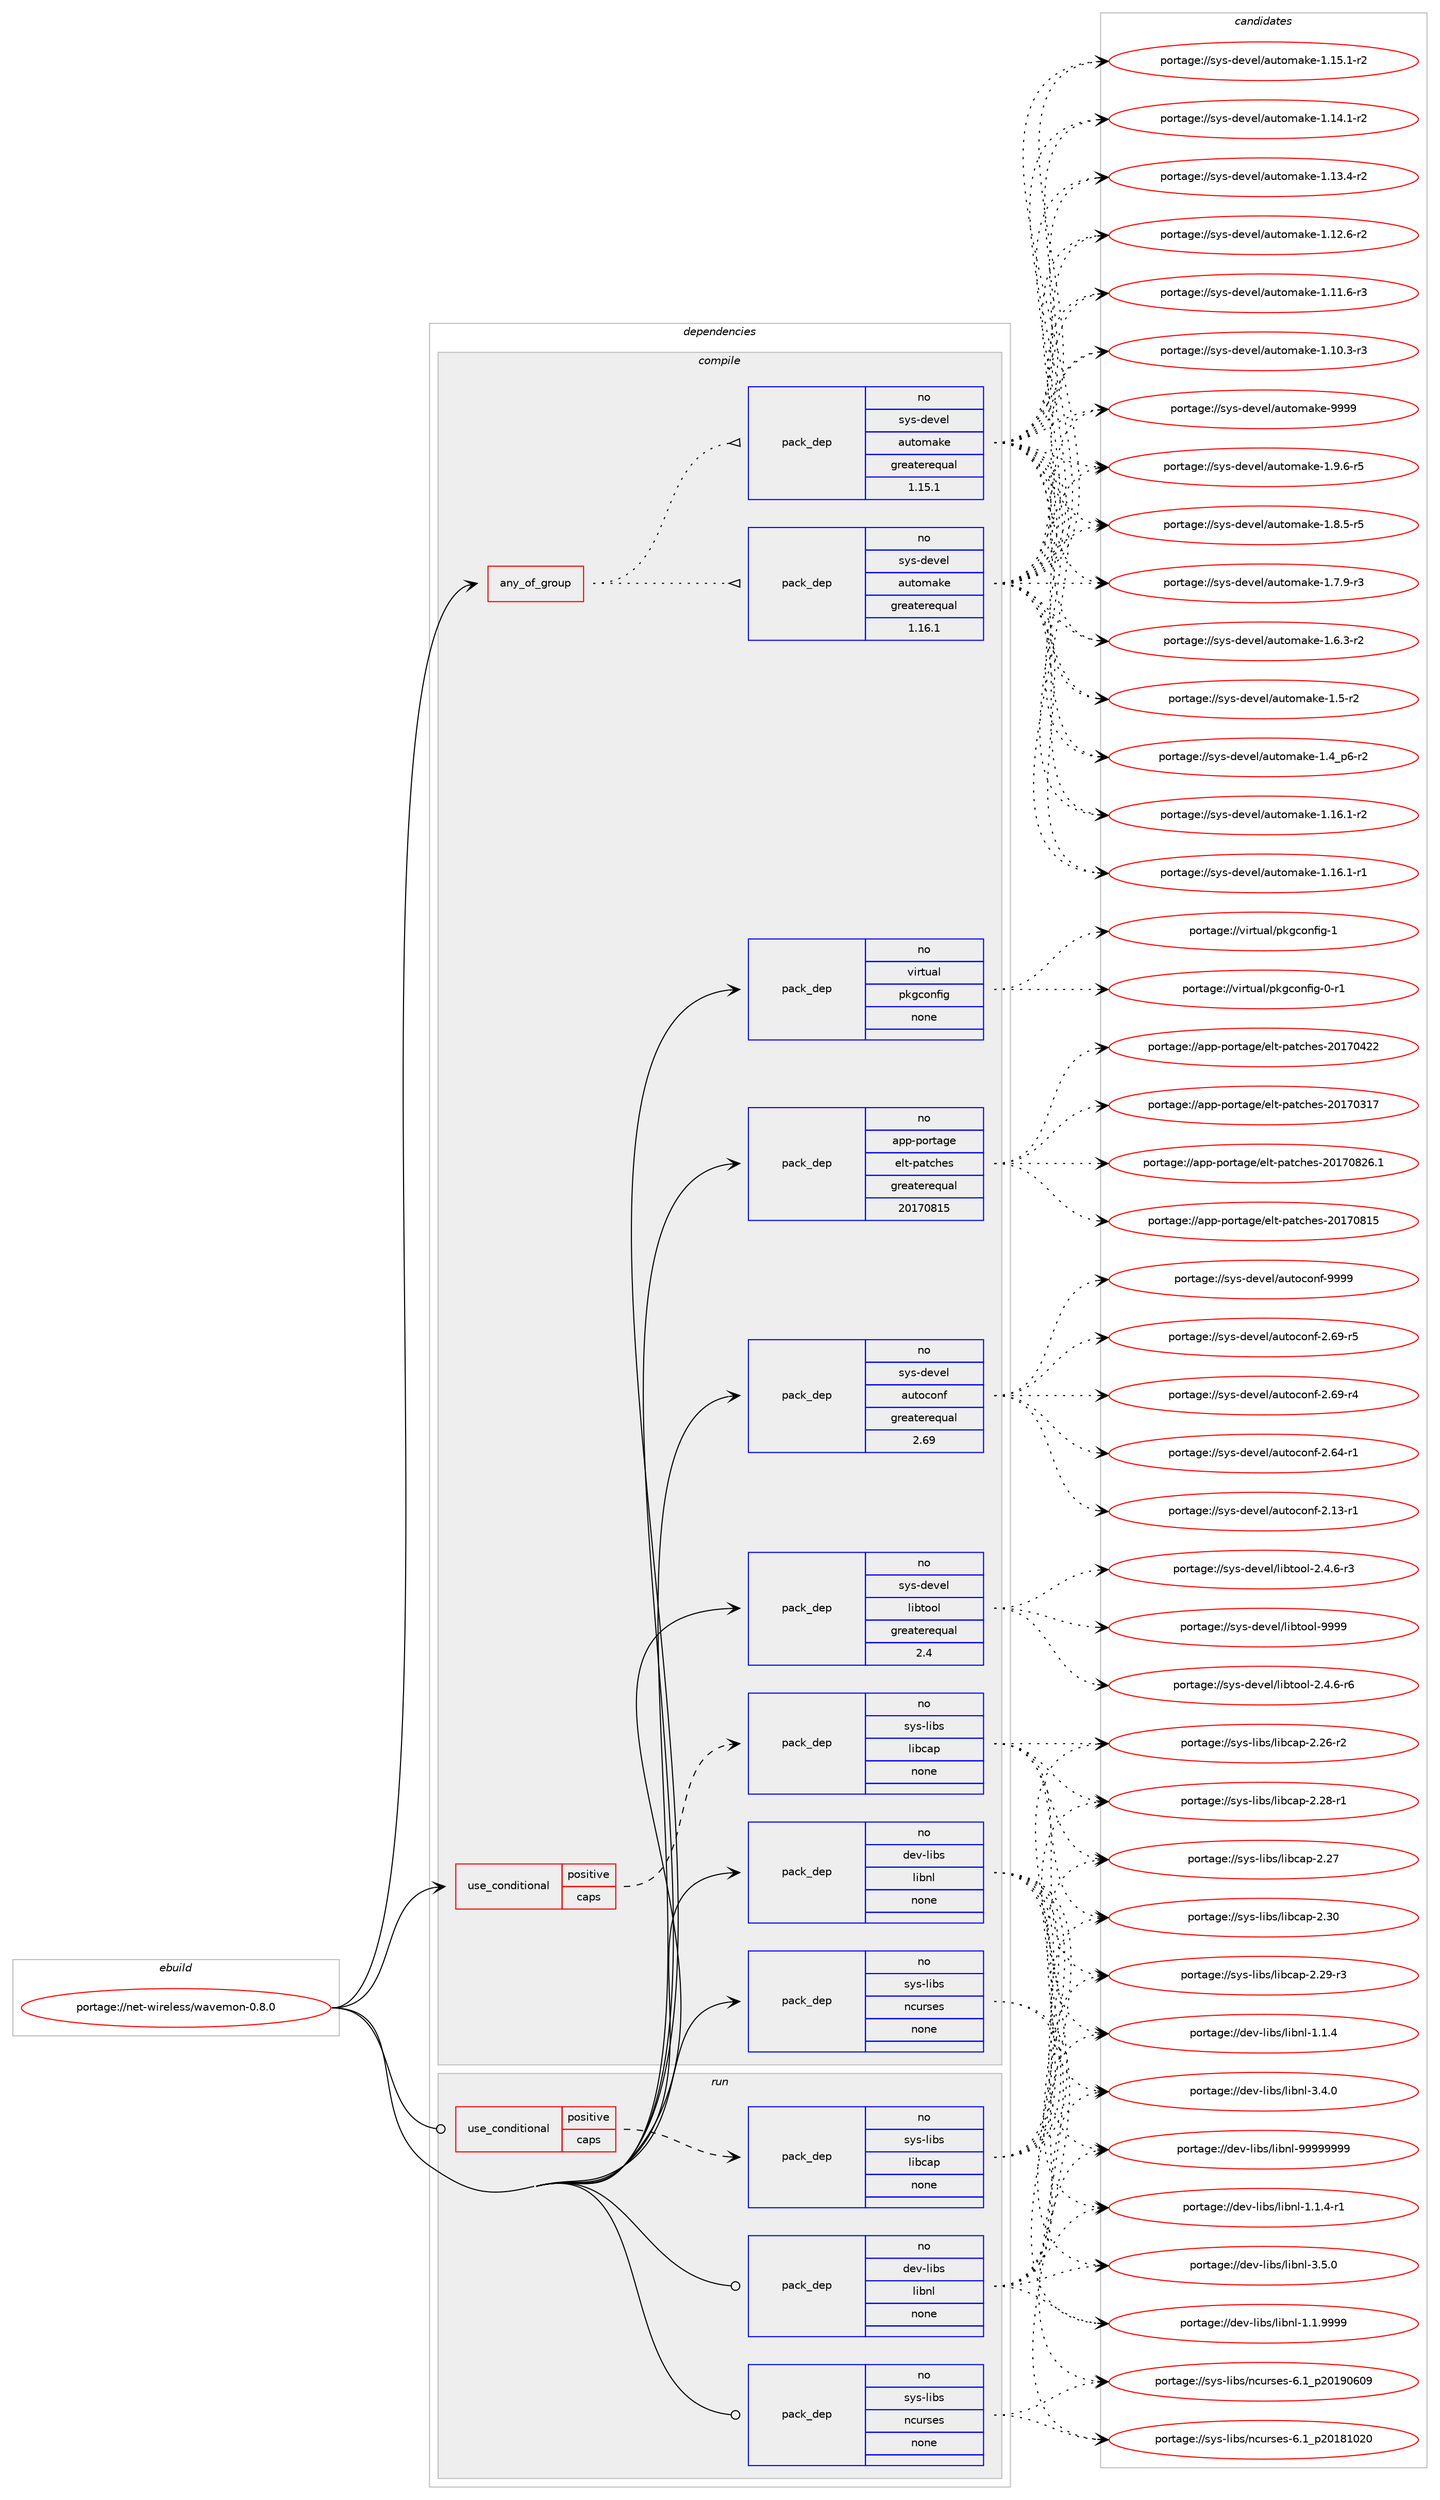 digraph prolog {

# *************
# Graph options
# *************

newrank=true;
concentrate=true;
compound=true;
graph [rankdir=LR,fontname=Helvetica,fontsize=10,ranksep=1.5];#, ranksep=2.5, nodesep=0.2];
edge  [arrowhead=vee];
node  [fontname=Helvetica,fontsize=10];

# **********
# The ebuild
# **********

subgraph cluster_leftcol {
color=gray;
rank=same;
label=<<i>ebuild</i>>;
id [label="portage://net-wireless/wavemon-0.8.0", color=red, width=4, href="../net-wireless/wavemon-0.8.0.svg"];
}

# ****************
# The dependencies
# ****************

subgraph cluster_midcol {
color=gray;
label=<<i>dependencies</i>>;
subgraph cluster_compile {
fillcolor="#eeeeee";
style=filled;
label=<<i>compile</i>>;
subgraph any1853 {
dependency117910 [label=<<TABLE BORDER="0" CELLBORDER="1" CELLSPACING="0" CELLPADDING="4"><TR><TD CELLPADDING="10">any_of_group</TD></TR></TABLE>>, shape=none, color=red];subgraph pack93830 {
dependency117911 [label=<<TABLE BORDER="0" CELLBORDER="1" CELLSPACING="0" CELLPADDING="4" WIDTH="220"><TR><TD ROWSPAN="6" CELLPADDING="30">pack_dep</TD></TR><TR><TD WIDTH="110">no</TD></TR><TR><TD>sys-devel</TD></TR><TR><TD>automake</TD></TR><TR><TD>greaterequal</TD></TR><TR><TD>1.16.1</TD></TR></TABLE>>, shape=none, color=blue];
}
dependency117910:e -> dependency117911:w [weight=20,style="dotted",arrowhead="oinv"];
subgraph pack93831 {
dependency117912 [label=<<TABLE BORDER="0" CELLBORDER="1" CELLSPACING="0" CELLPADDING="4" WIDTH="220"><TR><TD ROWSPAN="6" CELLPADDING="30">pack_dep</TD></TR><TR><TD WIDTH="110">no</TD></TR><TR><TD>sys-devel</TD></TR><TR><TD>automake</TD></TR><TR><TD>greaterequal</TD></TR><TR><TD>1.15.1</TD></TR></TABLE>>, shape=none, color=blue];
}
dependency117910:e -> dependency117912:w [weight=20,style="dotted",arrowhead="oinv"];
}
id:e -> dependency117910:w [weight=20,style="solid",arrowhead="vee"];
subgraph cond22140 {
dependency117913 [label=<<TABLE BORDER="0" CELLBORDER="1" CELLSPACING="0" CELLPADDING="4"><TR><TD ROWSPAN="3" CELLPADDING="10">use_conditional</TD></TR><TR><TD>positive</TD></TR><TR><TD>caps</TD></TR></TABLE>>, shape=none, color=red];
subgraph pack93832 {
dependency117914 [label=<<TABLE BORDER="0" CELLBORDER="1" CELLSPACING="0" CELLPADDING="4" WIDTH="220"><TR><TD ROWSPAN="6" CELLPADDING="30">pack_dep</TD></TR><TR><TD WIDTH="110">no</TD></TR><TR><TD>sys-libs</TD></TR><TR><TD>libcap</TD></TR><TR><TD>none</TD></TR><TR><TD></TD></TR></TABLE>>, shape=none, color=blue];
}
dependency117913:e -> dependency117914:w [weight=20,style="dashed",arrowhead="vee"];
}
id:e -> dependency117913:w [weight=20,style="solid",arrowhead="vee"];
subgraph pack93833 {
dependency117915 [label=<<TABLE BORDER="0" CELLBORDER="1" CELLSPACING="0" CELLPADDING="4" WIDTH="220"><TR><TD ROWSPAN="6" CELLPADDING="30">pack_dep</TD></TR><TR><TD WIDTH="110">no</TD></TR><TR><TD>app-portage</TD></TR><TR><TD>elt-patches</TD></TR><TR><TD>greaterequal</TD></TR><TR><TD>20170815</TD></TR></TABLE>>, shape=none, color=blue];
}
id:e -> dependency117915:w [weight=20,style="solid",arrowhead="vee"];
subgraph pack93834 {
dependency117916 [label=<<TABLE BORDER="0" CELLBORDER="1" CELLSPACING="0" CELLPADDING="4" WIDTH="220"><TR><TD ROWSPAN="6" CELLPADDING="30">pack_dep</TD></TR><TR><TD WIDTH="110">no</TD></TR><TR><TD>dev-libs</TD></TR><TR><TD>libnl</TD></TR><TR><TD>none</TD></TR><TR><TD></TD></TR></TABLE>>, shape=none, color=blue];
}
id:e -> dependency117916:w [weight=20,style="solid",arrowhead="vee"];
subgraph pack93835 {
dependency117917 [label=<<TABLE BORDER="0" CELLBORDER="1" CELLSPACING="0" CELLPADDING="4" WIDTH="220"><TR><TD ROWSPAN="6" CELLPADDING="30">pack_dep</TD></TR><TR><TD WIDTH="110">no</TD></TR><TR><TD>sys-devel</TD></TR><TR><TD>autoconf</TD></TR><TR><TD>greaterequal</TD></TR><TR><TD>2.69</TD></TR></TABLE>>, shape=none, color=blue];
}
id:e -> dependency117917:w [weight=20,style="solid",arrowhead="vee"];
subgraph pack93836 {
dependency117918 [label=<<TABLE BORDER="0" CELLBORDER="1" CELLSPACING="0" CELLPADDING="4" WIDTH="220"><TR><TD ROWSPAN="6" CELLPADDING="30">pack_dep</TD></TR><TR><TD WIDTH="110">no</TD></TR><TR><TD>sys-devel</TD></TR><TR><TD>libtool</TD></TR><TR><TD>greaterequal</TD></TR><TR><TD>2.4</TD></TR></TABLE>>, shape=none, color=blue];
}
id:e -> dependency117918:w [weight=20,style="solid",arrowhead="vee"];
subgraph pack93837 {
dependency117919 [label=<<TABLE BORDER="0" CELLBORDER="1" CELLSPACING="0" CELLPADDING="4" WIDTH="220"><TR><TD ROWSPAN="6" CELLPADDING="30">pack_dep</TD></TR><TR><TD WIDTH="110">no</TD></TR><TR><TD>sys-libs</TD></TR><TR><TD>ncurses</TD></TR><TR><TD>none</TD></TR><TR><TD></TD></TR></TABLE>>, shape=none, color=blue];
}
id:e -> dependency117919:w [weight=20,style="solid",arrowhead="vee"];
subgraph pack93838 {
dependency117920 [label=<<TABLE BORDER="0" CELLBORDER="1" CELLSPACING="0" CELLPADDING="4" WIDTH="220"><TR><TD ROWSPAN="6" CELLPADDING="30">pack_dep</TD></TR><TR><TD WIDTH="110">no</TD></TR><TR><TD>virtual</TD></TR><TR><TD>pkgconfig</TD></TR><TR><TD>none</TD></TR><TR><TD></TD></TR></TABLE>>, shape=none, color=blue];
}
id:e -> dependency117920:w [weight=20,style="solid",arrowhead="vee"];
}
subgraph cluster_compileandrun {
fillcolor="#eeeeee";
style=filled;
label=<<i>compile and run</i>>;
}
subgraph cluster_run {
fillcolor="#eeeeee";
style=filled;
label=<<i>run</i>>;
subgraph cond22141 {
dependency117921 [label=<<TABLE BORDER="0" CELLBORDER="1" CELLSPACING="0" CELLPADDING="4"><TR><TD ROWSPAN="3" CELLPADDING="10">use_conditional</TD></TR><TR><TD>positive</TD></TR><TR><TD>caps</TD></TR></TABLE>>, shape=none, color=red];
subgraph pack93839 {
dependency117922 [label=<<TABLE BORDER="0" CELLBORDER="1" CELLSPACING="0" CELLPADDING="4" WIDTH="220"><TR><TD ROWSPAN="6" CELLPADDING="30">pack_dep</TD></TR><TR><TD WIDTH="110">no</TD></TR><TR><TD>sys-libs</TD></TR><TR><TD>libcap</TD></TR><TR><TD>none</TD></TR><TR><TD></TD></TR></TABLE>>, shape=none, color=blue];
}
dependency117921:e -> dependency117922:w [weight=20,style="dashed",arrowhead="vee"];
}
id:e -> dependency117921:w [weight=20,style="solid",arrowhead="odot"];
subgraph pack93840 {
dependency117923 [label=<<TABLE BORDER="0" CELLBORDER="1" CELLSPACING="0" CELLPADDING="4" WIDTH="220"><TR><TD ROWSPAN="6" CELLPADDING="30">pack_dep</TD></TR><TR><TD WIDTH="110">no</TD></TR><TR><TD>dev-libs</TD></TR><TR><TD>libnl</TD></TR><TR><TD>none</TD></TR><TR><TD></TD></TR></TABLE>>, shape=none, color=blue];
}
id:e -> dependency117923:w [weight=20,style="solid",arrowhead="odot"];
subgraph pack93841 {
dependency117924 [label=<<TABLE BORDER="0" CELLBORDER="1" CELLSPACING="0" CELLPADDING="4" WIDTH="220"><TR><TD ROWSPAN="6" CELLPADDING="30">pack_dep</TD></TR><TR><TD WIDTH="110">no</TD></TR><TR><TD>sys-libs</TD></TR><TR><TD>ncurses</TD></TR><TR><TD>none</TD></TR><TR><TD></TD></TR></TABLE>>, shape=none, color=blue];
}
id:e -> dependency117924:w [weight=20,style="solid",arrowhead="odot"];
}
}

# **************
# The candidates
# **************

subgraph cluster_choices {
rank=same;
color=gray;
label=<<i>candidates</i>>;

subgraph choice93830 {
color=black;
nodesep=1;
choice115121115451001011181011084797117116111109971071014557575757 [label="portage://sys-devel/automake-9999", color=red, width=4,href="../sys-devel/automake-9999.svg"];
choice115121115451001011181011084797117116111109971071014549465746544511453 [label="portage://sys-devel/automake-1.9.6-r5", color=red, width=4,href="../sys-devel/automake-1.9.6-r5.svg"];
choice115121115451001011181011084797117116111109971071014549465646534511453 [label="portage://sys-devel/automake-1.8.5-r5", color=red, width=4,href="../sys-devel/automake-1.8.5-r5.svg"];
choice115121115451001011181011084797117116111109971071014549465546574511451 [label="portage://sys-devel/automake-1.7.9-r3", color=red, width=4,href="../sys-devel/automake-1.7.9-r3.svg"];
choice115121115451001011181011084797117116111109971071014549465446514511450 [label="portage://sys-devel/automake-1.6.3-r2", color=red, width=4,href="../sys-devel/automake-1.6.3-r2.svg"];
choice11512111545100101118101108479711711611110997107101454946534511450 [label="portage://sys-devel/automake-1.5-r2", color=red, width=4,href="../sys-devel/automake-1.5-r2.svg"];
choice115121115451001011181011084797117116111109971071014549465295112544511450 [label="portage://sys-devel/automake-1.4_p6-r2", color=red, width=4,href="../sys-devel/automake-1.4_p6-r2.svg"];
choice11512111545100101118101108479711711611110997107101454946495446494511450 [label="portage://sys-devel/automake-1.16.1-r2", color=red, width=4,href="../sys-devel/automake-1.16.1-r2.svg"];
choice11512111545100101118101108479711711611110997107101454946495446494511449 [label="portage://sys-devel/automake-1.16.1-r1", color=red, width=4,href="../sys-devel/automake-1.16.1-r1.svg"];
choice11512111545100101118101108479711711611110997107101454946495346494511450 [label="portage://sys-devel/automake-1.15.1-r2", color=red, width=4,href="../sys-devel/automake-1.15.1-r2.svg"];
choice11512111545100101118101108479711711611110997107101454946495246494511450 [label="portage://sys-devel/automake-1.14.1-r2", color=red, width=4,href="../sys-devel/automake-1.14.1-r2.svg"];
choice11512111545100101118101108479711711611110997107101454946495146524511450 [label="portage://sys-devel/automake-1.13.4-r2", color=red, width=4,href="../sys-devel/automake-1.13.4-r2.svg"];
choice11512111545100101118101108479711711611110997107101454946495046544511450 [label="portage://sys-devel/automake-1.12.6-r2", color=red, width=4,href="../sys-devel/automake-1.12.6-r2.svg"];
choice11512111545100101118101108479711711611110997107101454946494946544511451 [label="portage://sys-devel/automake-1.11.6-r3", color=red, width=4,href="../sys-devel/automake-1.11.6-r3.svg"];
choice11512111545100101118101108479711711611110997107101454946494846514511451 [label="portage://sys-devel/automake-1.10.3-r3", color=red, width=4,href="../sys-devel/automake-1.10.3-r3.svg"];
dependency117911:e -> choice115121115451001011181011084797117116111109971071014557575757:w [style=dotted,weight="100"];
dependency117911:e -> choice115121115451001011181011084797117116111109971071014549465746544511453:w [style=dotted,weight="100"];
dependency117911:e -> choice115121115451001011181011084797117116111109971071014549465646534511453:w [style=dotted,weight="100"];
dependency117911:e -> choice115121115451001011181011084797117116111109971071014549465546574511451:w [style=dotted,weight="100"];
dependency117911:e -> choice115121115451001011181011084797117116111109971071014549465446514511450:w [style=dotted,weight="100"];
dependency117911:e -> choice11512111545100101118101108479711711611110997107101454946534511450:w [style=dotted,weight="100"];
dependency117911:e -> choice115121115451001011181011084797117116111109971071014549465295112544511450:w [style=dotted,weight="100"];
dependency117911:e -> choice11512111545100101118101108479711711611110997107101454946495446494511450:w [style=dotted,weight="100"];
dependency117911:e -> choice11512111545100101118101108479711711611110997107101454946495446494511449:w [style=dotted,weight="100"];
dependency117911:e -> choice11512111545100101118101108479711711611110997107101454946495346494511450:w [style=dotted,weight="100"];
dependency117911:e -> choice11512111545100101118101108479711711611110997107101454946495246494511450:w [style=dotted,weight="100"];
dependency117911:e -> choice11512111545100101118101108479711711611110997107101454946495146524511450:w [style=dotted,weight="100"];
dependency117911:e -> choice11512111545100101118101108479711711611110997107101454946495046544511450:w [style=dotted,weight="100"];
dependency117911:e -> choice11512111545100101118101108479711711611110997107101454946494946544511451:w [style=dotted,weight="100"];
dependency117911:e -> choice11512111545100101118101108479711711611110997107101454946494846514511451:w [style=dotted,weight="100"];
}
subgraph choice93831 {
color=black;
nodesep=1;
choice115121115451001011181011084797117116111109971071014557575757 [label="portage://sys-devel/automake-9999", color=red, width=4,href="../sys-devel/automake-9999.svg"];
choice115121115451001011181011084797117116111109971071014549465746544511453 [label="portage://sys-devel/automake-1.9.6-r5", color=red, width=4,href="../sys-devel/automake-1.9.6-r5.svg"];
choice115121115451001011181011084797117116111109971071014549465646534511453 [label="portage://sys-devel/automake-1.8.5-r5", color=red, width=4,href="../sys-devel/automake-1.8.5-r5.svg"];
choice115121115451001011181011084797117116111109971071014549465546574511451 [label="portage://sys-devel/automake-1.7.9-r3", color=red, width=4,href="../sys-devel/automake-1.7.9-r3.svg"];
choice115121115451001011181011084797117116111109971071014549465446514511450 [label="portage://sys-devel/automake-1.6.3-r2", color=red, width=4,href="../sys-devel/automake-1.6.3-r2.svg"];
choice11512111545100101118101108479711711611110997107101454946534511450 [label="portage://sys-devel/automake-1.5-r2", color=red, width=4,href="../sys-devel/automake-1.5-r2.svg"];
choice115121115451001011181011084797117116111109971071014549465295112544511450 [label="portage://sys-devel/automake-1.4_p6-r2", color=red, width=4,href="../sys-devel/automake-1.4_p6-r2.svg"];
choice11512111545100101118101108479711711611110997107101454946495446494511450 [label="portage://sys-devel/automake-1.16.1-r2", color=red, width=4,href="../sys-devel/automake-1.16.1-r2.svg"];
choice11512111545100101118101108479711711611110997107101454946495446494511449 [label="portage://sys-devel/automake-1.16.1-r1", color=red, width=4,href="../sys-devel/automake-1.16.1-r1.svg"];
choice11512111545100101118101108479711711611110997107101454946495346494511450 [label="portage://sys-devel/automake-1.15.1-r2", color=red, width=4,href="../sys-devel/automake-1.15.1-r2.svg"];
choice11512111545100101118101108479711711611110997107101454946495246494511450 [label="portage://sys-devel/automake-1.14.1-r2", color=red, width=4,href="../sys-devel/automake-1.14.1-r2.svg"];
choice11512111545100101118101108479711711611110997107101454946495146524511450 [label="portage://sys-devel/automake-1.13.4-r2", color=red, width=4,href="../sys-devel/automake-1.13.4-r2.svg"];
choice11512111545100101118101108479711711611110997107101454946495046544511450 [label="portage://sys-devel/automake-1.12.6-r2", color=red, width=4,href="../sys-devel/automake-1.12.6-r2.svg"];
choice11512111545100101118101108479711711611110997107101454946494946544511451 [label="portage://sys-devel/automake-1.11.6-r3", color=red, width=4,href="../sys-devel/automake-1.11.6-r3.svg"];
choice11512111545100101118101108479711711611110997107101454946494846514511451 [label="portage://sys-devel/automake-1.10.3-r3", color=red, width=4,href="../sys-devel/automake-1.10.3-r3.svg"];
dependency117912:e -> choice115121115451001011181011084797117116111109971071014557575757:w [style=dotted,weight="100"];
dependency117912:e -> choice115121115451001011181011084797117116111109971071014549465746544511453:w [style=dotted,weight="100"];
dependency117912:e -> choice115121115451001011181011084797117116111109971071014549465646534511453:w [style=dotted,weight="100"];
dependency117912:e -> choice115121115451001011181011084797117116111109971071014549465546574511451:w [style=dotted,weight="100"];
dependency117912:e -> choice115121115451001011181011084797117116111109971071014549465446514511450:w [style=dotted,weight="100"];
dependency117912:e -> choice11512111545100101118101108479711711611110997107101454946534511450:w [style=dotted,weight="100"];
dependency117912:e -> choice115121115451001011181011084797117116111109971071014549465295112544511450:w [style=dotted,weight="100"];
dependency117912:e -> choice11512111545100101118101108479711711611110997107101454946495446494511450:w [style=dotted,weight="100"];
dependency117912:e -> choice11512111545100101118101108479711711611110997107101454946495446494511449:w [style=dotted,weight="100"];
dependency117912:e -> choice11512111545100101118101108479711711611110997107101454946495346494511450:w [style=dotted,weight="100"];
dependency117912:e -> choice11512111545100101118101108479711711611110997107101454946495246494511450:w [style=dotted,weight="100"];
dependency117912:e -> choice11512111545100101118101108479711711611110997107101454946495146524511450:w [style=dotted,weight="100"];
dependency117912:e -> choice11512111545100101118101108479711711611110997107101454946495046544511450:w [style=dotted,weight="100"];
dependency117912:e -> choice11512111545100101118101108479711711611110997107101454946494946544511451:w [style=dotted,weight="100"];
dependency117912:e -> choice11512111545100101118101108479711711611110997107101454946494846514511451:w [style=dotted,weight="100"];
}
subgraph choice93832 {
color=black;
nodesep=1;
choice1151211154510810598115471081059899971124550465148 [label="portage://sys-libs/libcap-2.30", color=red, width=4,href="../sys-libs/libcap-2.30.svg"];
choice11512111545108105981154710810598999711245504650574511451 [label="portage://sys-libs/libcap-2.29-r3", color=red, width=4,href="../sys-libs/libcap-2.29-r3.svg"];
choice11512111545108105981154710810598999711245504650564511449 [label="portage://sys-libs/libcap-2.28-r1", color=red, width=4,href="../sys-libs/libcap-2.28-r1.svg"];
choice1151211154510810598115471081059899971124550465055 [label="portage://sys-libs/libcap-2.27", color=red, width=4,href="../sys-libs/libcap-2.27.svg"];
choice11512111545108105981154710810598999711245504650544511450 [label="portage://sys-libs/libcap-2.26-r2", color=red, width=4,href="../sys-libs/libcap-2.26-r2.svg"];
dependency117914:e -> choice1151211154510810598115471081059899971124550465148:w [style=dotted,weight="100"];
dependency117914:e -> choice11512111545108105981154710810598999711245504650574511451:w [style=dotted,weight="100"];
dependency117914:e -> choice11512111545108105981154710810598999711245504650564511449:w [style=dotted,weight="100"];
dependency117914:e -> choice1151211154510810598115471081059899971124550465055:w [style=dotted,weight="100"];
dependency117914:e -> choice11512111545108105981154710810598999711245504650544511450:w [style=dotted,weight="100"];
}
subgraph choice93833 {
color=black;
nodesep=1;
choice971121124511211111411697103101471011081164511297116991041011154550484955485650544649 [label="portage://app-portage/elt-patches-20170826.1", color=red, width=4,href="../app-portage/elt-patches-20170826.1.svg"];
choice97112112451121111141169710310147101108116451129711699104101115455048495548564953 [label="portage://app-portage/elt-patches-20170815", color=red, width=4,href="../app-portage/elt-patches-20170815.svg"];
choice97112112451121111141169710310147101108116451129711699104101115455048495548525050 [label="portage://app-portage/elt-patches-20170422", color=red, width=4,href="../app-portage/elt-patches-20170422.svg"];
choice97112112451121111141169710310147101108116451129711699104101115455048495548514955 [label="portage://app-portage/elt-patches-20170317", color=red, width=4,href="../app-portage/elt-patches-20170317.svg"];
dependency117915:e -> choice971121124511211111411697103101471011081164511297116991041011154550484955485650544649:w [style=dotted,weight="100"];
dependency117915:e -> choice97112112451121111141169710310147101108116451129711699104101115455048495548564953:w [style=dotted,weight="100"];
dependency117915:e -> choice97112112451121111141169710310147101108116451129711699104101115455048495548525050:w [style=dotted,weight="100"];
dependency117915:e -> choice97112112451121111141169710310147101108116451129711699104101115455048495548514955:w [style=dotted,weight="100"];
}
subgraph choice93834 {
color=black;
nodesep=1;
choice10010111845108105981154710810598110108455757575757575757 [label="portage://dev-libs/libnl-99999999", color=red, width=4,href="../dev-libs/libnl-99999999.svg"];
choice10010111845108105981154710810598110108455146534648 [label="portage://dev-libs/libnl-3.5.0", color=red, width=4,href="../dev-libs/libnl-3.5.0.svg"];
choice10010111845108105981154710810598110108455146524648 [label="portage://dev-libs/libnl-3.4.0", color=red, width=4,href="../dev-libs/libnl-3.4.0.svg"];
choice10010111845108105981154710810598110108454946494657575757 [label="portage://dev-libs/libnl-1.1.9999", color=red, width=4,href="../dev-libs/libnl-1.1.9999.svg"];
choice100101118451081059811547108105981101084549464946524511449 [label="portage://dev-libs/libnl-1.1.4-r1", color=red, width=4,href="../dev-libs/libnl-1.1.4-r1.svg"];
choice10010111845108105981154710810598110108454946494652 [label="portage://dev-libs/libnl-1.1.4", color=red, width=4,href="../dev-libs/libnl-1.1.4.svg"];
dependency117916:e -> choice10010111845108105981154710810598110108455757575757575757:w [style=dotted,weight="100"];
dependency117916:e -> choice10010111845108105981154710810598110108455146534648:w [style=dotted,weight="100"];
dependency117916:e -> choice10010111845108105981154710810598110108455146524648:w [style=dotted,weight="100"];
dependency117916:e -> choice10010111845108105981154710810598110108454946494657575757:w [style=dotted,weight="100"];
dependency117916:e -> choice100101118451081059811547108105981101084549464946524511449:w [style=dotted,weight="100"];
dependency117916:e -> choice10010111845108105981154710810598110108454946494652:w [style=dotted,weight="100"];
}
subgraph choice93835 {
color=black;
nodesep=1;
choice115121115451001011181011084797117116111991111101024557575757 [label="portage://sys-devel/autoconf-9999", color=red, width=4,href="../sys-devel/autoconf-9999.svg"];
choice1151211154510010111810110847971171161119911111010245504654574511453 [label="portage://sys-devel/autoconf-2.69-r5", color=red, width=4,href="../sys-devel/autoconf-2.69-r5.svg"];
choice1151211154510010111810110847971171161119911111010245504654574511452 [label="portage://sys-devel/autoconf-2.69-r4", color=red, width=4,href="../sys-devel/autoconf-2.69-r4.svg"];
choice1151211154510010111810110847971171161119911111010245504654524511449 [label="portage://sys-devel/autoconf-2.64-r1", color=red, width=4,href="../sys-devel/autoconf-2.64-r1.svg"];
choice1151211154510010111810110847971171161119911111010245504649514511449 [label="portage://sys-devel/autoconf-2.13-r1", color=red, width=4,href="../sys-devel/autoconf-2.13-r1.svg"];
dependency117917:e -> choice115121115451001011181011084797117116111991111101024557575757:w [style=dotted,weight="100"];
dependency117917:e -> choice1151211154510010111810110847971171161119911111010245504654574511453:w [style=dotted,weight="100"];
dependency117917:e -> choice1151211154510010111810110847971171161119911111010245504654574511452:w [style=dotted,weight="100"];
dependency117917:e -> choice1151211154510010111810110847971171161119911111010245504654524511449:w [style=dotted,weight="100"];
dependency117917:e -> choice1151211154510010111810110847971171161119911111010245504649514511449:w [style=dotted,weight="100"];
}
subgraph choice93836 {
color=black;
nodesep=1;
choice1151211154510010111810110847108105981161111111084557575757 [label="portage://sys-devel/libtool-9999", color=red, width=4,href="../sys-devel/libtool-9999.svg"];
choice1151211154510010111810110847108105981161111111084550465246544511454 [label="portage://sys-devel/libtool-2.4.6-r6", color=red, width=4,href="../sys-devel/libtool-2.4.6-r6.svg"];
choice1151211154510010111810110847108105981161111111084550465246544511451 [label="portage://sys-devel/libtool-2.4.6-r3", color=red, width=4,href="../sys-devel/libtool-2.4.6-r3.svg"];
dependency117918:e -> choice1151211154510010111810110847108105981161111111084557575757:w [style=dotted,weight="100"];
dependency117918:e -> choice1151211154510010111810110847108105981161111111084550465246544511454:w [style=dotted,weight="100"];
dependency117918:e -> choice1151211154510010111810110847108105981161111111084550465246544511451:w [style=dotted,weight="100"];
}
subgraph choice93837 {
color=black;
nodesep=1;
choice1151211154510810598115471109911711411510111545544649951125048495748544857 [label="portage://sys-libs/ncurses-6.1_p20190609", color=red, width=4,href="../sys-libs/ncurses-6.1_p20190609.svg"];
choice1151211154510810598115471109911711411510111545544649951125048495649485048 [label="portage://sys-libs/ncurses-6.1_p20181020", color=red, width=4,href="../sys-libs/ncurses-6.1_p20181020.svg"];
dependency117919:e -> choice1151211154510810598115471109911711411510111545544649951125048495748544857:w [style=dotted,weight="100"];
dependency117919:e -> choice1151211154510810598115471109911711411510111545544649951125048495649485048:w [style=dotted,weight="100"];
}
subgraph choice93838 {
color=black;
nodesep=1;
choice1181051141161179710847112107103991111101021051034549 [label="portage://virtual/pkgconfig-1", color=red, width=4,href="../virtual/pkgconfig-1.svg"];
choice11810511411611797108471121071039911111010210510345484511449 [label="portage://virtual/pkgconfig-0-r1", color=red, width=4,href="../virtual/pkgconfig-0-r1.svg"];
dependency117920:e -> choice1181051141161179710847112107103991111101021051034549:w [style=dotted,weight="100"];
dependency117920:e -> choice11810511411611797108471121071039911111010210510345484511449:w [style=dotted,weight="100"];
}
subgraph choice93839 {
color=black;
nodesep=1;
choice1151211154510810598115471081059899971124550465148 [label="portage://sys-libs/libcap-2.30", color=red, width=4,href="../sys-libs/libcap-2.30.svg"];
choice11512111545108105981154710810598999711245504650574511451 [label="portage://sys-libs/libcap-2.29-r3", color=red, width=4,href="../sys-libs/libcap-2.29-r3.svg"];
choice11512111545108105981154710810598999711245504650564511449 [label="portage://sys-libs/libcap-2.28-r1", color=red, width=4,href="../sys-libs/libcap-2.28-r1.svg"];
choice1151211154510810598115471081059899971124550465055 [label="portage://sys-libs/libcap-2.27", color=red, width=4,href="../sys-libs/libcap-2.27.svg"];
choice11512111545108105981154710810598999711245504650544511450 [label="portage://sys-libs/libcap-2.26-r2", color=red, width=4,href="../sys-libs/libcap-2.26-r2.svg"];
dependency117922:e -> choice1151211154510810598115471081059899971124550465148:w [style=dotted,weight="100"];
dependency117922:e -> choice11512111545108105981154710810598999711245504650574511451:w [style=dotted,weight="100"];
dependency117922:e -> choice11512111545108105981154710810598999711245504650564511449:w [style=dotted,weight="100"];
dependency117922:e -> choice1151211154510810598115471081059899971124550465055:w [style=dotted,weight="100"];
dependency117922:e -> choice11512111545108105981154710810598999711245504650544511450:w [style=dotted,weight="100"];
}
subgraph choice93840 {
color=black;
nodesep=1;
choice10010111845108105981154710810598110108455757575757575757 [label="portage://dev-libs/libnl-99999999", color=red, width=4,href="../dev-libs/libnl-99999999.svg"];
choice10010111845108105981154710810598110108455146534648 [label="portage://dev-libs/libnl-3.5.0", color=red, width=4,href="../dev-libs/libnl-3.5.0.svg"];
choice10010111845108105981154710810598110108455146524648 [label="portage://dev-libs/libnl-3.4.0", color=red, width=4,href="../dev-libs/libnl-3.4.0.svg"];
choice10010111845108105981154710810598110108454946494657575757 [label="portage://dev-libs/libnl-1.1.9999", color=red, width=4,href="../dev-libs/libnl-1.1.9999.svg"];
choice100101118451081059811547108105981101084549464946524511449 [label="portage://dev-libs/libnl-1.1.4-r1", color=red, width=4,href="../dev-libs/libnl-1.1.4-r1.svg"];
choice10010111845108105981154710810598110108454946494652 [label="portage://dev-libs/libnl-1.1.4", color=red, width=4,href="../dev-libs/libnl-1.1.4.svg"];
dependency117923:e -> choice10010111845108105981154710810598110108455757575757575757:w [style=dotted,weight="100"];
dependency117923:e -> choice10010111845108105981154710810598110108455146534648:w [style=dotted,weight="100"];
dependency117923:e -> choice10010111845108105981154710810598110108455146524648:w [style=dotted,weight="100"];
dependency117923:e -> choice10010111845108105981154710810598110108454946494657575757:w [style=dotted,weight="100"];
dependency117923:e -> choice100101118451081059811547108105981101084549464946524511449:w [style=dotted,weight="100"];
dependency117923:e -> choice10010111845108105981154710810598110108454946494652:w [style=dotted,weight="100"];
}
subgraph choice93841 {
color=black;
nodesep=1;
choice1151211154510810598115471109911711411510111545544649951125048495748544857 [label="portage://sys-libs/ncurses-6.1_p20190609", color=red, width=4,href="../sys-libs/ncurses-6.1_p20190609.svg"];
choice1151211154510810598115471109911711411510111545544649951125048495649485048 [label="portage://sys-libs/ncurses-6.1_p20181020", color=red, width=4,href="../sys-libs/ncurses-6.1_p20181020.svg"];
dependency117924:e -> choice1151211154510810598115471109911711411510111545544649951125048495748544857:w [style=dotted,weight="100"];
dependency117924:e -> choice1151211154510810598115471109911711411510111545544649951125048495649485048:w [style=dotted,weight="100"];
}
}

}
